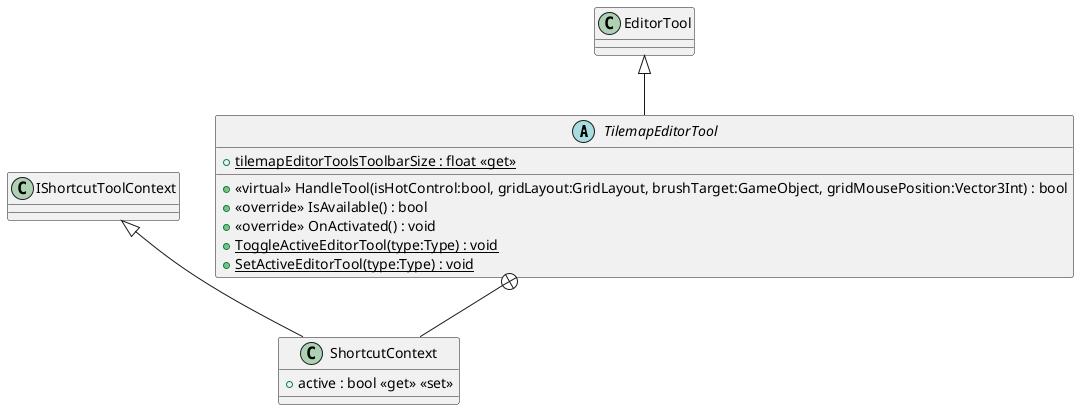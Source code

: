 @startuml
abstract class TilemapEditorTool {
    + {static} tilemapEditorToolsToolbarSize : float <<get>>
    + <<virtual>> HandleTool(isHotControl:bool, gridLayout:GridLayout, brushTarget:GameObject, gridMousePosition:Vector3Int) : bool
    + <<override>> IsAvailable() : bool
    + <<override>> OnActivated() : void
    + {static} ToggleActiveEditorTool(type:Type) : void
    + {static} SetActiveEditorTool(type:Type) : void
}
class ShortcutContext {
    + active : bool <<get>> <<set>>
}
EditorTool <|-- TilemapEditorTool
TilemapEditorTool +-- ShortcutContext
IShortcutToolContext <|-- ShortcutContext
@enduml
